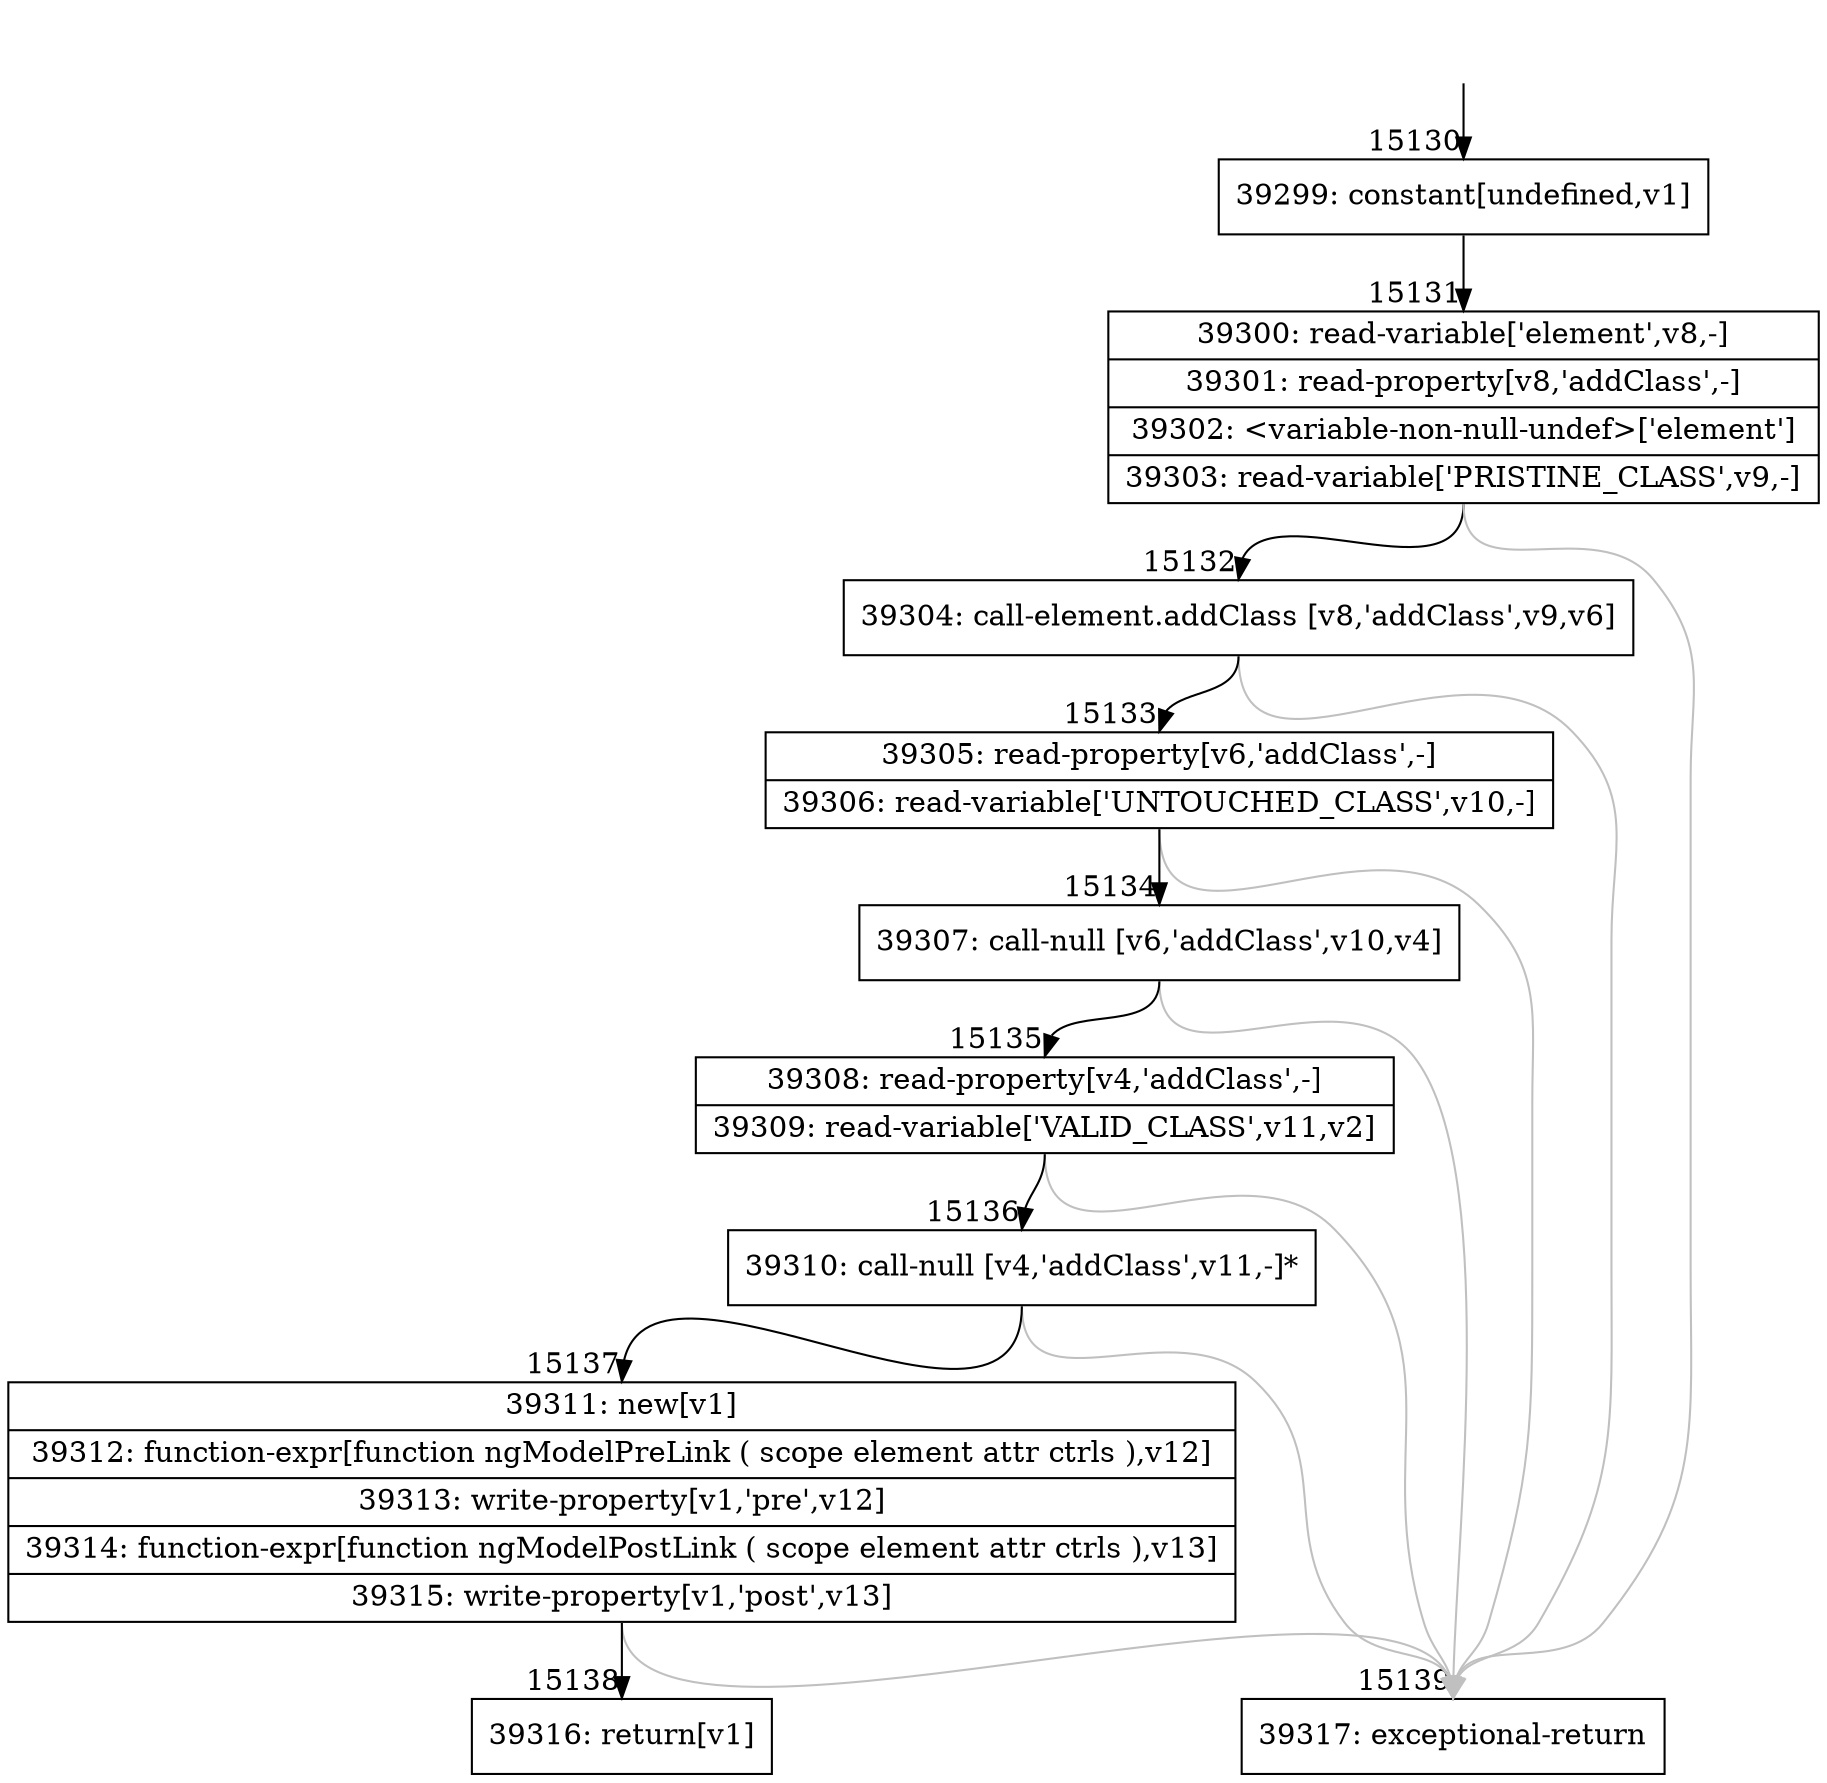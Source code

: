 digraph {
rankdir="TD"
BB_entry1211[shape=none,label=""];
BB_entry1211 -> BB15130 [tailport=s, headport=n, headlabel="    15130"]
BB15130 [shape=record label="{39299: constant[undefined,v1]}" ] 
BB15130 -> BB15131 [tailport=s, headport=n, headlabel="      15131"]
BB15131 [shape=record label="{39300: read-variable['element',v8,-]|39301: read-property[v8,'addClass',-]|39302: \<variable-non-null-undef\>['element']|39303: read-variable['PRISTINE_CLASS',v9,-]}" ] 
BB15131 -> BB15132 [tailport=s, headport=n, headlabel="      15132"]
BB15131 -> BB15139 [tailport=s, headport=n, color=gray, headlabel="      15139"]
BB15132 [shape=record label="{39304: call-element.addClass [v8,'addClass',v9,v6]}" ] 
BB15132 -> BB15133 [tailport=s, headport=n, headlabel="      15133"]
BB15132 -> BB15139 [tailport=s, headport=n, color=gray]
BB15133 [shape=record label="{39305: read-property[v6,'addClass',-]|39306: read-variable['UNTOUCHED_CLASS',v10,-]}" ] 
BB15133 -> BB15134 [tailport=s, headport=n, headlabel="      15134"]
BB15133 -> BB15139 [tailport=s, headport=n, color=gray]
BB15134 [shape=record label="{39307: call-null [v6,'addClass',v10,v4]}" ] 
BB15134 -> BB15135 [tailport=s, headport=n, headlabel="      15135"]
BB15134 -> BB15139 [tailport=s, headport=n, color=gray]
BB15135 [shape=record label="{39308: read-property[v4,'addClass',-]|39309: read-variable['VALID_CLASS',v11,v2]}" ] 
BB15135 -> BB15136 [tailport=s, headport=n, headlabel="      15136"]
BB15135 -> BB15139 [tailport=s, headport=n, color=gray]
BB15136 [shape=record label="{39310: call-null [v4,'addClass',v11,-]*}" ] 
BB15136 -> BB15137 [tailport=s, headport=n, headlabel="      15137"]
BB15136 -> BB15139 [tailport=s, headport=n, color=gray]
BB15137 [shape=record label="{39311: new[v1]|39312: function-expr[function ngModelPreLink ( scope element attr ctrls ),v12]|39313: write-property[v1,'pre',v12]|39314: function-expr[function ngModelPostLink ( scope element attr ctrls ),v13]|39315: write-property[v1,'post',v13]}" ] 
BB15137 -> BB15138 [tailport=s, headport=n, headlabel="      15138"]
BB15137 -> BB15139 [tailport=s, headport=n, color=gray]
BB15138 [shape=record label="{39316: return[v1]}" ] 
BB15139 [shape=record label="{39317: exceptional-return}" ] 
//#$~ 25391
}
